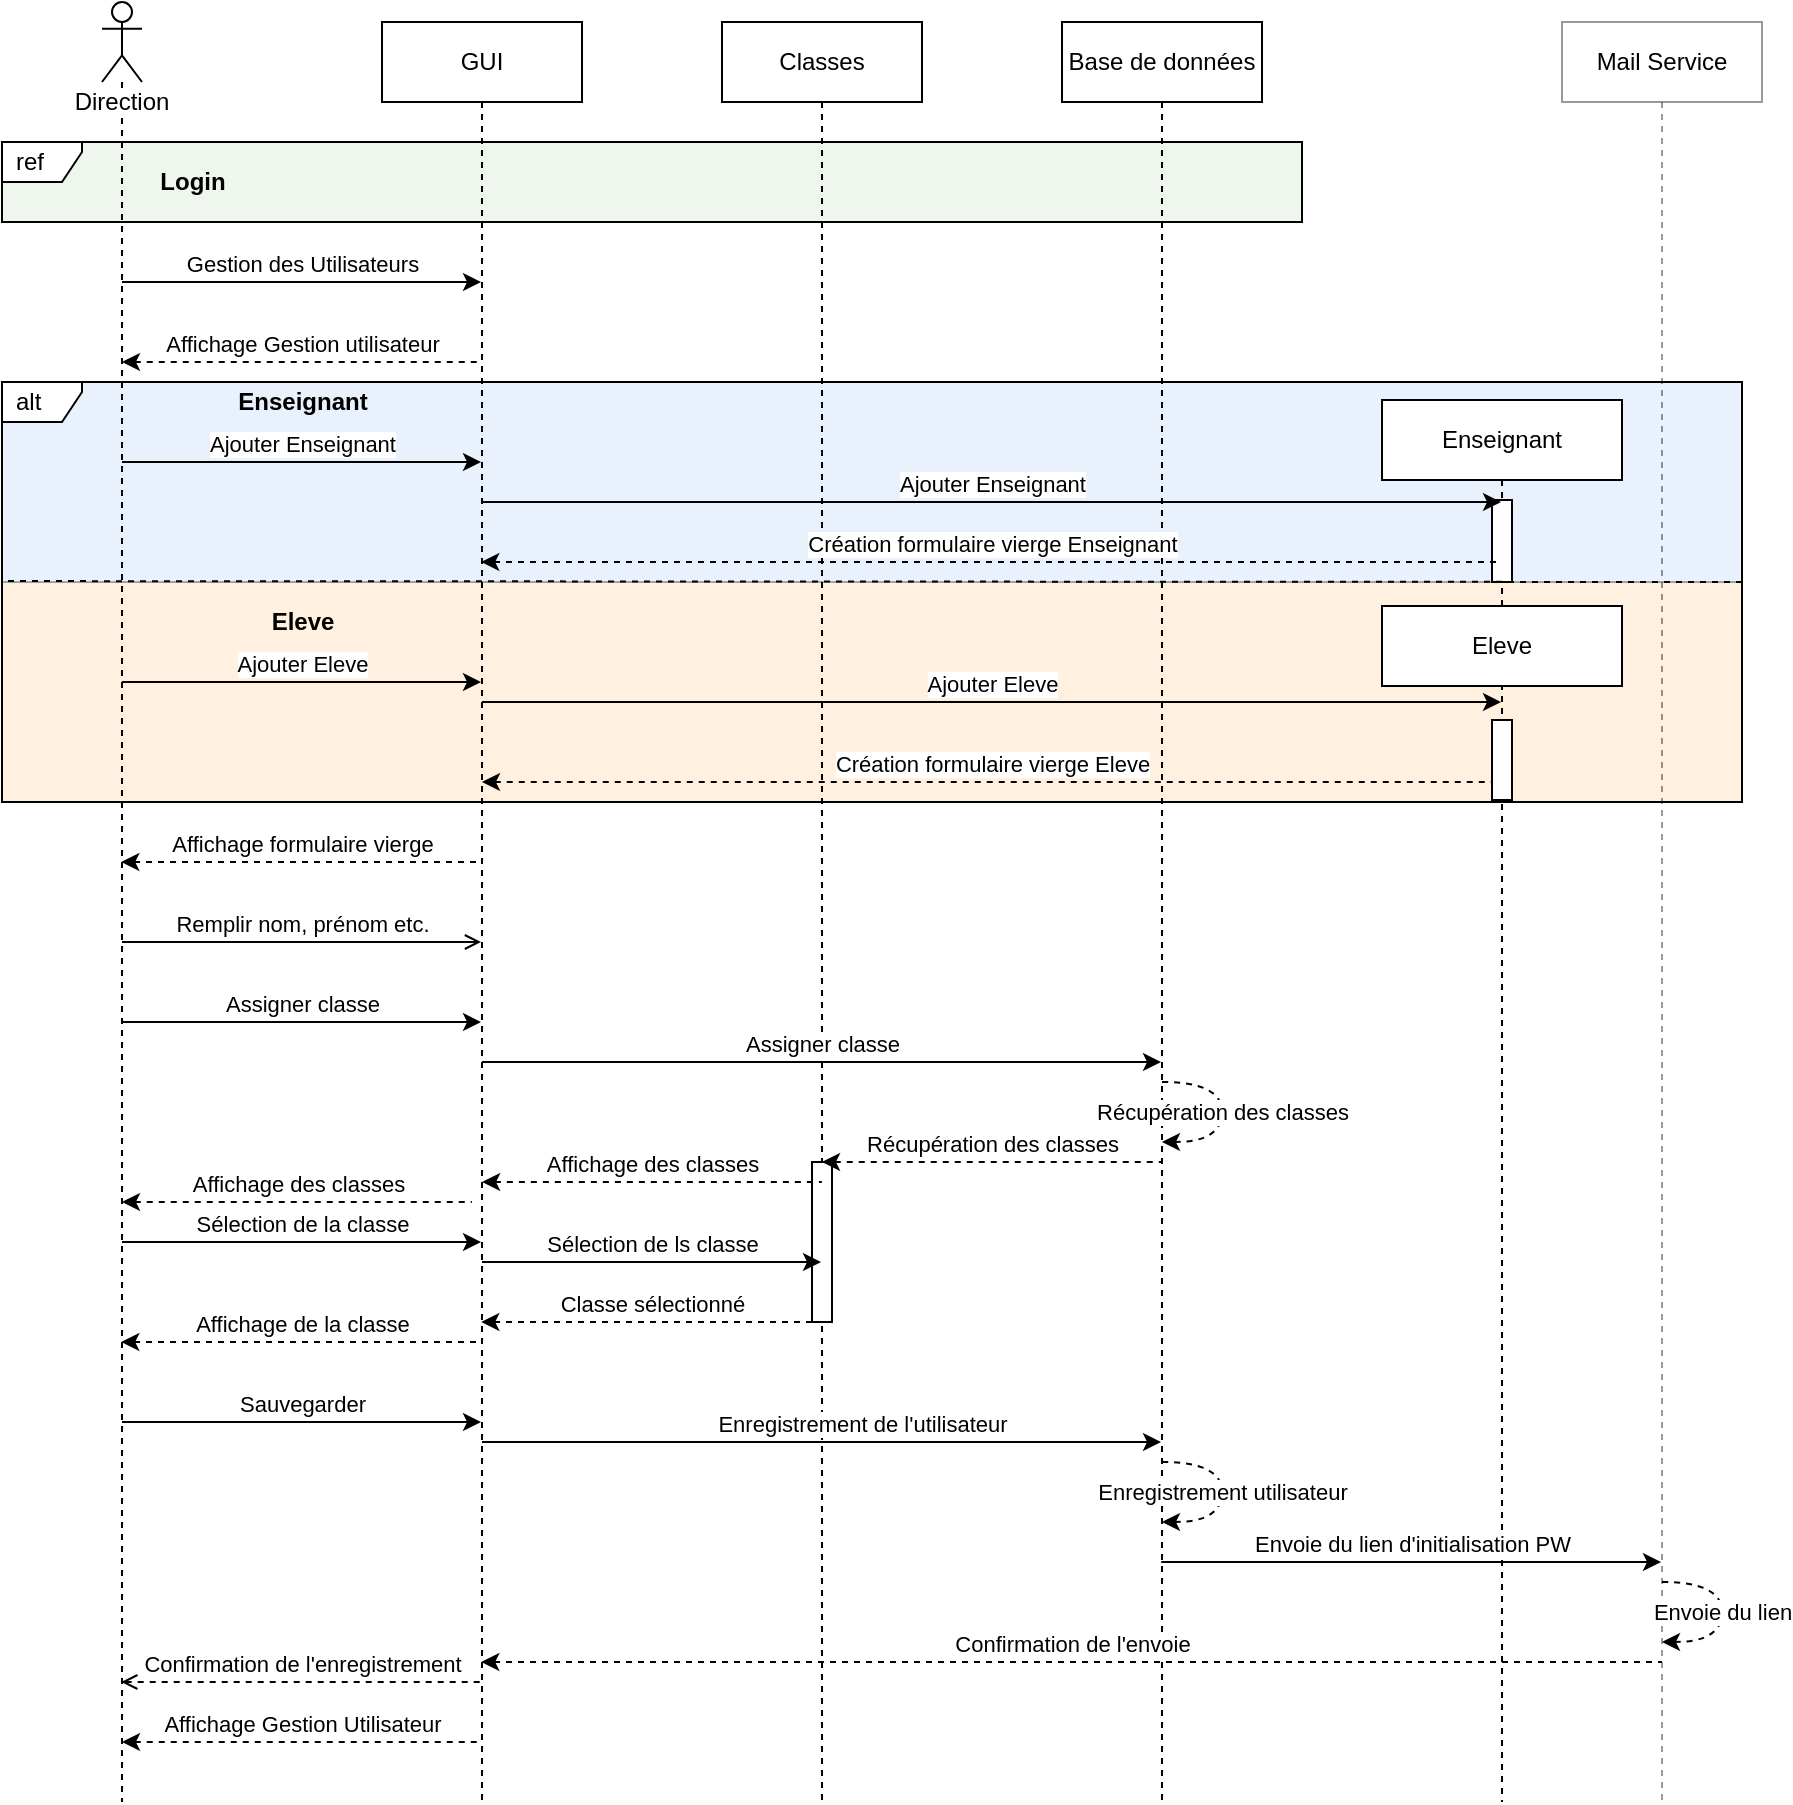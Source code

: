 <mxfile version="19.0.3" type="github">
  <diagram id="vo8UH_zVqahfNAsJbKlJ" name="Page-1">
    <mxGraphModel dx="1637" dy="328" grid="1" gridSize="10" guides="1" tooltips="1" connect="1" arrows="1" fold="1" page="1" pageScale="1" pageWidth="827" pageHeight="1169" math="0" shadow="0">
      <root>
        <mxCell id="0" />
        <mxCell id="1" parent="0" />
        <mxCell id="ZFrfi6K9khdsfjG5ujtt-56" value="" style="rounded=0;whiteSpace=wrap;html=1;labelBackgroundColor=default;fillColor=#ffe6cc;strokeColor=#d79b00;opacity=60;" vertex="1" parent="1">
          <mxGeometry x="-10" y="350" width="870" height="110" as="geometry" />
        </mxCell>
        <mxCell id="ZFrfi6K9khdsfjG5ujtt-54" value="" style="rounded=0;whiteSpace=wrap;html=1;labelBackgroundColor=default;fillColor=#dae8fc;strokeColor=#6c8ebf;opacity=60;" vertex="1" parent="1">
          <mxGeometry x="-10" y="250" width="870" height="100" as="geometry" />
        </mxCell>
        <mxCell id="ZFrfi6K9khdsfjG5ujtt-43" value="alt" style="shape=umlFrame;whiteSpace=wrap;html=1;width=40;height=20;boundedLbl=1;verticalAlign=middle;align=left;spacingLeft=5;labelBackgroundColor=default;fillColor=default;gradientColor=#ffffff;" vertex="1" parent="1">
          <mxGeometry x="-10" y="250" width="870" height="210" as="geometry" />
        </mxCell>
        <mxCell id="ZFrfi6K9khdsfjG5ujtt-9" value="" style="rounded=0;whiteSpace=wrap;html=1;labelBackgroundColor=default;fillColor=#d5e8d4;strokeColor=#82b366;opacity=40;" vertex="1" parent="1">
          <mxGeometry x="-10" y="130" width="650" height="40" as="geometry" />
        </mxCell>
        <mxCell id="ZFrfi6K9khdsfjG5ujtt-7" value="ref" style="shape=umlFrame;whiteSpace=wrap;html=1;width=40;height=20;boundedLbl=1;verticalAlign=middle;align=left;spacingLeft=5;labelBackgroundColor=default;gradientColor=#ffffff;" vertex="1" parent="1">
          <mxGeometry x="-10" y="130" width="650" height="40" as="geometry" />
        </mxCell>
        <mxCell id="ZFrfi6K9khdsfjG5ujtt-1" value="GUI" style="shape=umlLifeline;perimeter=lifelinePerimeter;whiteSpace=wrap;html=1;container=1;collapsible=0;recursiveResize=0;outlineConnect=0;" vertex="1" parent="1">
          <mxGeometry x="180" y="70" width="100" height="890" as="geometry" />
        </mxCell>
        <mxCell id="ZFrfi6K9khdsfjG5ujtt-19" value="Affichage formulaire vierge" style="endArrow=none;html=1;rounded=0;verticalAlign=bottom;dashed=1;startArrow=classic;startFill=1;endFill=0;" edge="1" parent="ZFrfi6K9khdsfjG5ujtt-1">
          <mxGeometry width="50" height="50" relative="1" as="geometry">
            <mxPoint x="-130.37" y="420" as="sourcePoint" />
            <mxPoint x="50" y="420" as="targetPoint" />
          </mxGeometry>
        </mxCell>
        <mxCell id="ZFrfi6K9khdsfjG5ujtt-31" value="Affichage de la classe" style="endArrow=none;html=1;rounded=0;verticalAlign=bottom;dashed=1;startArrow=classic;startFill=1;endFill=0;" edge="1" parent="ZFrfi6K9khdsfjG5ujtt-1">
          <mxGeometry width="50" height="50" relative="1" as="geometry">
            <mxPoint x="-130.37" y="660" as="sourcePoint" />
            <mxPoint x="50" y="660.0" as="targetPoint" />
          </mxGeometry>
        </mxCell>
        <mxCell id="ZFrfi6K9khdsfjG5ujtt-40" value="Confirmation de l&#39;enregistrement" style="endArrow=none;html=1;rounded=0;verticalAlign=bottom;dashed=1;startArrow=open;startFill=0;endFill=0;" edge="1" parent="ZFrfi6K9khdsfjG5ujtt-1">
          <mxGeometry width="50" height="50" relative="1" as="geometry">
            <mxPoint x="-130.37" y="830" as="sourcePoint" />
            <mxPoint x="50" y="830" as="targetPoint" />
          </mxGeometry>
        </mxCell>
        <mxCell id="ZFrfi6K9khdsfjG5ujtt-2" value="Direction" style="shape=umlLifeline;participant=umlActor;perimeter=lifelinePerimeter;whiteSpace=wrap;html=1;container=1;collapsible=0;recursiveResize=0;verticalAlign=top;spacingTop=36;outlineConnect=0;labelBackgroundColor=default;" vertex="1" parent="1">
          <mxGeometry x="40" y="60" width="20" height="900" as="geometry" />
        </mxCell>
        <mxCell id="ZFrfi6K9khdsfjG5ujtt-3" value="Base de données" style="shape=umlLifeline;perimeter=lifelinePerimeter;whiteSpace=wrap;html=1;container=1;collapsible=0;recursiveResize=0;outlineConnect=0;" vertex="1" parent="1">
          <mxGeometry x="520" y="70" width="100" height="890" as="geometry" />
        </mxCell>
        <mxCell id="ZFrfi6K9khdsfjG5ujtt-25" value="Récupération des classes" style="curved=1;endArrow=classic;html=1;rounded=0;dashed=1;" edge="1" parent="ZFrfi6K9khdsfjG5ujtt-3">
          <mxGeometry width="50" height="50" relative="1" as="geometry">
            <mxPoint x="50" y="530" as="sourcePoint" />
            <mxPoint x="50" y="560" as="targetPoint" />
            <Array as="points">
              <mxPoint x="80" y="530" />
              <mxPoint x="80" y="560" />
            </Array>
          </mxGeometry>
        </mxCell>
        <mxCell id="ZFrfi6K9khdsfjG5ujtt-34" value="Enregistrement utilisateur" style="curved=1;endArrow=classic;html=1;rounded=0;dashed=1;" edge="1" parent="ZFrfi6K9khdsfjG5ujtt-3">
          <mxGeometry width="50" height="50" relative="1" as="geometry">
            <mxPoint x="50" y="720.0" as="sourcePoint" />
            <mxPoint x="50" y="750.0" as="targetPoint" />
            <Array as="points">
              <mxPoint x="80" y="720" />
              <mxPoint x="80" y="750" />
            </Array>
          </mxGeometry>
        </mxCell>
        <mxCell id="ZFrfi6K9khdsfjG5ujtt-49" value="Création formulaire vierge Eleve" style="endArrow=none;html=1;rounded=0;verticalAlign=bottom;dashed=1;startArrow=classic;startFill=1;endFill=0;" edge="1" parent="ZFrfi6K9khdsfjG5ujtt-3">
          <mxGeometry width="50" height="50" relative="1" as="geometry">
            <mxPoint x="-290.0" y="380" as="sourcePoint" />
            <mxPoint x="219.87" y="380" as="targetPoint" />
            <Array as="points">
              <mxPoint x="-9.63" y="380" />
            </Array>
          </mxGeometry>
        </mxCell>
        <mxCell id="ZFrfi6K9khdsfjG5ujtt-46" value="Ajouter Eleve" style="endArrow=classic;html=1;rounded=0;verticalAlign=bottom;" edge="1" parent="ZFrfi6K9khdsfjG5ujtt-3">
          <mxGeometry width="50" height="50" relative="1" as="geometry">
            <mxPoint x="-290" y="340" as="sourcePoint" />
            <mxPoint x="219.5" y="340" as="targetPoint" />
          </mxGeometry>
        </mxCell>
        <mxCell id="ZFrfi6K9khdsfjG5ujtt-8" value="&lt;b&gt;Login&lt;/b&gt;" style="text;html=1;align=center;verticalAlign=middle;resizable=0;points=[];autosize=1;strokeColor=none;fillColor=none;" vertex="1" parent="1">
          <mxGeometry x="60" y="140" width="50" height="20" as="geometry" />
        </mxCell>
        <mxCell id="ZFrfi6K9khdsfjG5ujtt-10" value="Gestion des Utilisateurs" style="endArrow=classic;html=1;rounded=0;verticalAlign=bottom;" edge="1" parent="1" target="ZFrfi6K9khdsfjG5ujtt-1">
          <mxGeometry width="50" height="50" relative="1" as="geometry">
            <mxPoint x="50" y="200" as="sourcePoint" />
            <mxPoint x="170" y="200" as="targetPoint" />
          </mxGeometry>
        </mxCell>
        <mxCell id="ZFrfi6K9khdsfjG5ujtt-12" value="Classes" style="shape=umlLifeline;perimeter=lifelinePerimeter;whiteSpace=wrap;html=1;container=1;collapsible=0;recursiveResize=0;outlineConnect=0;" vertex="1" parent="1">
          <mxGeometry x="350" y="70" width="100" height="890" as="geometry" />
        </mxCell>
        <mxCell id="ZFrfi6K9khdsfjG5ujtt-44" value="" style="rounded=0;whiteSpace=wrap;html=1;labelBackgroundColor=default;fillColor=default;gradientColor=#ffffff;" vertex="1" parent="ZFrfi6K9khdsfjG5ujtt-12">
          <mxGeometry x="45" y="570" width="10" height="80" as="geometry" />
        </mxCell>
        <mxCell id="ZFrfi6K9khdsfjG5ujtt-13" value="Affichage Gestion utilisateur" style="endArrow=none;html=1;rounded=0;verticalAlign=bottom;dashed=1;startArrow=classic;startFill=1;endFill=0;" edge="1" parent="1" target="ZFrfi6K9khdsfjG5ujtt-1">
          <mxGeometry width="50" height="50" relative="1" as="geometry">
            <mxPoint x="50" y="240" as="sourcePoint" />
            <mxPoint x="170" y="240" as="targetPoint" />
          </mxGeometry>
        </mxCell>
        <mxCell id="ZFrfi6K9khdsfjG5ujtt-15" value="Ajouter Enseignant" style="endArrow=classic;html=1;rounded=0;verticalAlign=bottom;" edge="1" parent="1">
          <mxGeometry width="50" height="50" relative="1" as="geometry">
            <mxPoint x="50" y="290" as="sourcePoint" />
            <mxPoint x="229.5" y="290" as="targetPoint" />
          </mxGeometry>
        </mxCell>
        <mxCell id="ZFrfi6K9khdsfjG5ujtt-16" value="Enseignant" style="shape=umlLifeline;perimeter=lifelinePerimeter;whiteSpace=wrap;html=1;container=1;collapsible=0;recursiveResize=0;outlineConnect=0;" vertex="1" parent="1">
          <mxGeometry x="680" y="259" width="120" height="701" as="geometry" />
        </mxCell>
        <mxCell id="ZFrfi6K9khdsfjG5ujtt-42" value="" style="rounded=0;whiteSpace=wrap;html=1;labelBackgroundColor=default;gradientColor=#ffffff;fillColor=default;" vertex="1" parent="ZFrfi6K9khdsfjG5ujtt-16">
          <mxGeometry x="55" y="50" width="10" height="41" as="geometry" />
        </mxCell>
        <mxCell id="ZFrfi6K9khdsfjG5ujtt-47" value="Eleve" style="rounded=0;whiteSpace=wrap;html=1;labelBackgroundColor=default;fillColor=default;gradientColor=#ffffff;" vertex="1" parent="ZFrfi6K9khdsfjG5ujtt-16">
          <mxGeometry y="103" width="120" height="40" as="geometry" />
        </mxCell>
        <mxCell id="ZFrfi6K9khdsfjG5ujtt-48" value="" style="rounded=0;whiteSpace=wrap;html=1;labelBackgroundColor=default;gradientColor=#ffffff;fillColor=default;" vertex="1" parent="ZFrfi6K9khdsfjG5ujtt-16">
          <mxGeometry x="55" y="160" width="10" height="40" as="geometry" />
        </mxCell>
        <mxCell id="ZFrfi6K9khdsfjG5ujtt-17" value="Ajouter Enseignant" style="endArrow=classic;html=1;rounded=0;verticalAlign=bottom;" edge="1" parent="1">
          <mxGeometry width="50" height="50" relative="1" as="geometry">
            <mxPoint x="230" y="310" as="sourcePoint" />
            <mxPoint x="739.5" y="310" as="targetPoint" />
          </mxGeometry>
        </mxCell>
        <mxCell id="ZFrfi6K9khdsfjG5ujtt-20" value="Remplir nom, prénom etc." style="endArrow=open;html=1;rounded=0;verticalAlign=bottom;endFill=0;" edge="1" parent="1">
          <mxGeometry width="50" height="50" relative="1" as="geometry">
            <mxPoint x="50" y="530" as="sourcePoint" />
            <mxPoint x="229.5" y="530" as="targetPoint" />
          </mxGeometry>
        </mxCell>
        <mxCell id="ZFrfi6K9khdsfjG5ujtt-21" value="Assigner classe" style="endArrow=classic;html=1;rounded=0;verticalAlign=bottom;" edge="1" parent="1">
          <mxGeometry width="50" height="50" relative="1" as="geometry">
            <mxPoint x="50" y="570" as="sourcePoint" />
            <mxPoint x="229.5" y="570" as="targetPoint" />
          </mxGeometry>
        </mxCell>
        <mxCell id="ZFrfi6K9khdsfjG5ujtt-22" value="Assigner classe" style="endArrow=classic;html=1;rounded=0;verticalAlign=bottom;" edge="1" parent="1">
          <mxGeometry width="50" height="50" relative="1" as="geometry">
            <mxPoint x="230" y="590" as="sourcePoint" />
            <mxPoint x="569.5" y="590" as="targetPoint" />
          </mxGeometry>
        </mxCell>
        <mxCell id="ZFrfi6K9khdsfjG5ujtt-26" value="Récupération des classes" style="endArrow=none;html=1;rounded=0;verticalAlign=bottom;dashed=1;startArrow=classic;startFill=1;endFill=0;" edge="1" parent="1">
          <mxGeometry width="50" height="50" relative="1" as="geometry">
            <mxPoint x="400" y="640" as="sourcePoint" />
            <mxPoint x="569.5" y="640" as="targetPoint" />
          </mxGeometry>
        </mxCell>
        <mxCell id="ZFrfi6K9khdsfjG5ujtt-27" value="Affichage des classes" style="endArrow=none;html=1;rounded=0;verticalAlign=bottom;dashed=1;startArrow=classic;startFill=1;endFill=0;" edge="1" parent="1">
          <mxGeometry width="50" height="50" relative="1" as="geometry">
            <mxPoint x="230.06" y="650" as="sourcePoint" />
            <mxPoint x="399.93" y="650" as="targetPoint" />
            <Array as="points">
              <mxPoint x="310.43" y="650" />
            </Array>
          </mxGeometry>
        </mxCell>
        <mxCell id="ZFrfi6K9khdsfjG5ujtt-28" value="Sélection de la classe" style="endArrow=classic;html=1;rounded=0;verticalAlign=bottom;" edge="1" parent="1">
          <mxGeometry width="50" height="50" relative="1" as="geometry">
            <mxPoint x="50" y="680.0" as="sourcePoint" />
            <mxPoint x="229.5" y="680" as="targetPoint" />
          </mxGeometry>
        </mxCell>
        <mxCell id="ZFrfi6K9khdsfjG5ujtt-29" value="Sélection de ls classe" style="endArrow=classic;html=1;rounded=0;verticalAlign=bottom;" edge="1" parent="1">
          <mxGeometry width="50" height="50" relative="1" as="geometry">
            <mxPoint x="230" y="690.0" as="sourcePoint" />
            <mxPoint x="399.5" y="690" as="targetPoint" />
          </mxGeometry>
        </mxCell>
        <mxCell id="ZFrfi6K9khdsfjG5ujtt-30" value="Classe sélectionné" style="endArrow=none;html=1;rounded=0;verticalAlign=bottom;dashed=1;startArrow=classic;startFill=1;endFill=0;" edge="1" parent="1">
          <mxGeometry width="50" height="50" relative="1" as="geometry">
            <mxPoint x="229.63" y="720" as="sourcePoint" />
            <mxPoint x="399.5" y="720" as="targetPoint" />
            <Array as="points">
              <mxPoint x="310" y="720" />
            </Array>
          </mxGeometry>
        </mxCell>
        <mxCell id="ZFrfi6K9khdsfjG5ujtt-32" value="Sauvegarder" style="endArrow=classic;html=1;rounded=0;verticalAlign=bottom;" edge="1" parent="1">
          <mxGeometry width="50" height="50" relative="1" as="geometry">
            <mxPoint x="50" y="770.0" as="sourcePoint" />
            <mxPoint x="229.5" y="770" as="targetPoint" />
          </mxGeometry>
        </mxCell>
        <mxCell id="ZFrfi6K9khdsfjG5ujtt-33" value="Enregistrement de l&#39;utilisateur" style="endArrow=classic;html=1;rounded=0;verticalAlign=bottom;" edge="1" parent="1">
          <mxGeometry x="0.119" width="50" height="50" relative="1" as="geometry">
            <mxPoint x="230" y="780.0" as="sourcePoint" />
            <mxPoint x="569.5" y="780" as="targetPoint" />
            <mxPoint as="offset" />
          </mxGeometry>
        </mxCell>
        <mxCell id="ZFrfi6K9khdsfjG5ujtt-36" value="Mail Service" style="shape=umlLifeline;perimeter=lifelinePerimeter;whiteSpace=wrap;html=1;container=1;collapsible=0;recursiveResize=0;outlineConnect=0;labelBackgroundColor=default;gradientColor=#ffffff;opacity=40;" vertex="1" parent="1">
          <mxGeometry x="770" y="70" width="100" height="890" as="geometry" />
        </mxCell>
        <mxCell id="ZFrfi6K9khdsfjG5ujtt-38" value="Envoie du lien" style="curved=1;endArrow=classic;html=1;rounded=0;dashed=1;" edge="1" parent="ZFrfi6K9khdsfjG5ujtt-36">
          <mxGeometry width="50" height="50" relative="1" as="geometry">
            <mxPoint x="50" y="780.0" as="sourcePoint" />
            <mxPoint x="50" y="810.0" as="targetPoint" />
            <Array as="points">
              <mxPoint x="80" y="780" />
              <mxPoint x="80" y="810" />
            </Array>
          </mxGeometry>
        </mxCell>
        <mxCell id="ZFrfi6K9khdsfjG5ujtt-39" value="Confirmation de l&#39;envoie" style="endArrow=none;html=1;rounded=0;verticalAlign=bottom;dashed=1;startArrow=classic;startFill=1;endFill=0;" edge="1" parent="ZFrfi6K9khdsfjG5ujtt-36">
          <mxGeometry width="50" height="50" relative="1" as="geometry">
            <mxPoint x="-540.37" y="820" as="sourcePoint" />
            <mxPoint x="50" y="820" as="targetPoint" />
          </mxGeometry>
        </mxCell>
        <mxCell id="ZFrfi6K9khdsfjG5ujtt-37" value="Envoie du lien d&#39;initialisation PW" style="endArrow=classic;html=1;rounded=0;verticalAlign=bottom;" edge="1" parent="1">
          <mxGeometry width="50" height="50" relative="1" as="geometry">
            <mxPoint x="569.63" y="840" as="sourcePoint" />
            <mxPoint x="819.5" y="840" as="targetPoint" />
            <Array as="points">
              <mxPoint x="690" y="840" />
            </Array>
          </mxGeometry>
        </mxCell>
        <mxCell id="ZFrfi6K9khdsfjG5ujtt-41" value="Affichage Gestion Utilisateur" style="endArrow=none;html=1;rounded=0;verticalAlign=bottom;dashed=1;startArrow=classic;startFill=1;endFill=0;" edge="1" parent="1">
          <mxGeometry width="50" height="50" relative="1" as="geometry">
            <mxPoint x="50" y="930" as="sourcePoint" />
            <mxPoint x="229.5" y="930" as="targetPoint" />
          </mxGeometry>
        </mxCell>
        <mxCell id="ZFrfi6K9khdsfjG5ujtt-45" value="Ajouter Eleve" style="endArrow=classic;html=1;rounded=0;verticalAlign=bottom;" edge="1" parent="1">
          <mxGeometry width="50" height="50" relative="1" as="geometry">
            <mxPoint x="50.0" y="400" as="sourcePoint" />
            <mxPoint x="229.5" y="400" as="targetPoint" />
          </mxGeometry>
        </mxCell>
        <mxCell id="ZFrfi6K9khdsfjG5ujtt-51" value="" style="endArrow=none;dashed=1;html=1;rounded=0;entryX=0.001;entryY=0.474;entryDx=0;entryDy=0;entryPerimeter=0;" edge="1" parent="1" target="ZFrfi6K9khdsfjG5ujtt-43">
          <mxGeometry width="50" height="50" relative="1" as="geometry">
            <mxPoint x="860" y="350" as="sourcePoint" />
            <mxPoint x="460" y="330" as="targetPoint" />
          </mxGeometry>
        </mxCell>
        <mxCell id="ZFrfi6K9khdsfjG5ujtt-52" value="&lt;b&gt;Enseignant&lt;/b&gt;" style="text;html=1;align=center;verticalAlign=middle;resizable=0;points=[];autosize=1;strokeColor=none;fillColor=none;" vertex="1" parent="1">
          <mxGeometry x="100" y="250" width="80" height="20" as="geometry" />
        </mxCell>
        <mxCell id="ZFrfi6K9khdsfjG5ujtt-53" value="&lt;b&gt;Eleve&lt;/b&gt;" style="text;html=1;align=center;verticalAlign=middle;resizable=0;points=[];autosize=1;strokeColor=none;fillColor=none;" vertex="1" parent="1">
          <mxGeometry x="115" y="360" width="50" height="20" as="geometry" />
        </mxCell>
        <mxCell id="ZFrfi6K9khdsfjG5ujtt-5" value="Création formulaire vierge Enseignant" style="endArrow=none;html=1;rounded=0;verticalAlign=bottom;dashed=1;startArrow=classic;startFill=1;endFill=0;" edge="1" parent="1">
          <mxGeometry width="50" height="50" relative="1" as="geometry">
            <mxPoint x="229.63" y="340" as="sourcePoint" />
            <mxPoint x="739.5" y="340" as="targetPoint" />
            <Array as="points">
              <mxPoint x="510" y="340" />
            </Array>
          </mxGeometry>
        </mxCell>
        <mxCell id="ZFrfi6K9khdsfjG5ujtt-57" value="Affichage des classes" style="endArrow=none;html=1;rounded=0;verticalAlign=bottom;dashed=1;startArrow=classic;startFill=1;endFill=0;" edge="1" parent="1" source="ZFrfi6K9khdsfjG5ujtt-2">
          <mxGeometry width="50" height="50" relative="1" as="geometry">
            <mxPoint x="55.06" y="660.0" as="sourcePoint" />
            <mxPoint x="224.93" y="660.0" as="targetPoint" />
            <Array as="points">
              <mxPoint x="135.43" y="660" />
            </Array>
          </mxGeometry>
        </mxCell>
      </root>
    </mxGraphModel>
  </diagram>
</mxfile>
